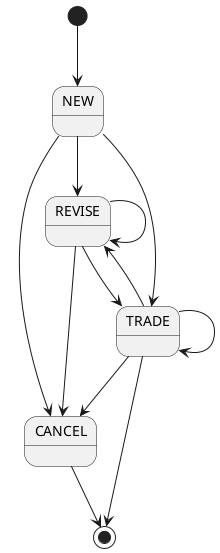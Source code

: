 @startuml

skinparam monochrome true

[*] --> NEW

NEW --> REVISE
NEW --> CANCEL
NEW --> TRADE

REVISE --> REVISE
REVISE --> CANCEL
REVISE --> TRADE

TRADE --> REVISE
TRADE --> CANCEL
TRADE --> TRADE

CANCEL --> [*]
TRADE --> [*]

@enduml
